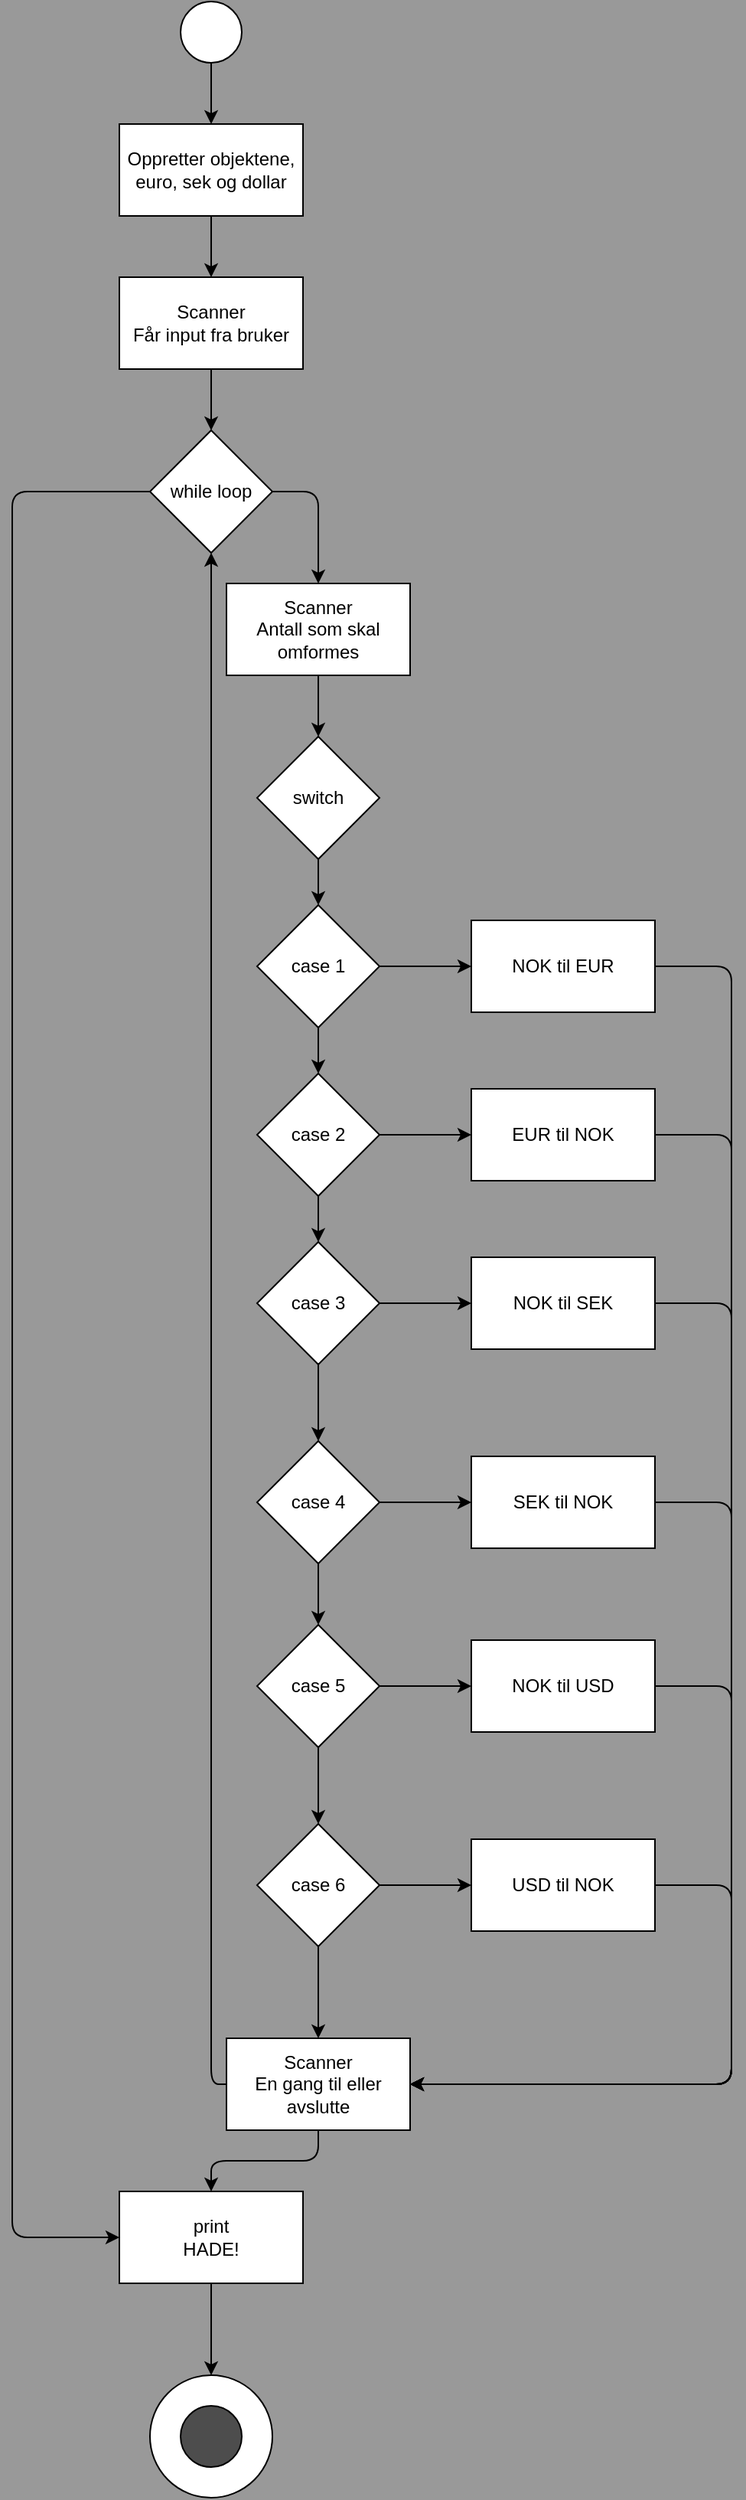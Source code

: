 <mxfile>
    <diagram id="y85FhXL_7GMkk85hQiuL" name="Page-1">
        <mxGraphModel dx="1171" dy="483" grid="1" gridSize="10" guides="1" tooltips="1" connect="1" arrows="1" fold="1" page="1" pageScale="1" pageWidth="827" pageHeight="1169" background="#999999" math="0" shadow="0">
            <root>
                <mxCell id="0"/>
                <mxCell id="1" parent="0"/>
                <mxCell id="5" value="" style="edgeStyle=none;html=1;" edge="1" parent="1" source="2" target="4">
                    <mxGeometry relative="1" as="geometry"/>
                </mxCell>
                <mxCell id="2" value="" style="ellipse;whiteSpace=wrap;html=1;" vertex="1" parent="1">
                    <mxGeometry x="380" y="10" width="40" height="40" as="geometry"/>
                </mxCell>
                <mxCell id="7" value="" style="edgeStyle=none;html=1;" edge="1" parent="1" source="4" target="6">
                    <mxGeometry relative="1" as="geometry"/>
                </mxCell>
                <mxCell id="4" value="Oppretter objektene, euro, sek og dollar" style="whiteSpace=wrap;html=1;" vertex="1" parent="1">
                    <mxGeometry x="340" y="90" width="120" height="60" as="geometry"/>
                </mxCell>
                <mxCell id="9" value="" style="edgeStyle=none;html=1;" edge="1" parent="1" source="6" target="8">
                    <mxGeometry relative="1" as="geometry"/>
                </mxCell>
                <mxCell id="6" value="Scanner&lt;br&gt;Får input fra bruker" style="whiteSpace=wrap;html=1;" vertex="1" parent="1">
                    <mxGeometry x="340" y="190" width="120" height="60" as="geometry"/>
                </mxCell>
                <mxCell id="12" style="edgeStyle=orthogonalEdgeStyle;html=1;exitX=1;exitY=0.5;exitDx=0;exitDy=0;entryX=0.5;entryY=0;entryDx=0;entryDy=0;" edge="1" parent="1" source="8" target="20">
                    <mxGeometry relative="1" as="geometry"/>
                </mxCell>
                <mxCell id="53" style="edgeStyle=orthogonalEdgeStyle;html=1;exitX=0;exitY=0.5;exitDx=0;exitDy=0;entryX=0;entryY=0.5;entryDx=0;entryDy=0;" edge="1" parent="1" source="8" target="50">
                    <mxGeometry relative="1" as="geometry">
                        <Array as="points">
                            <mxPoint x="270" y="330"/>
                            <mxPoint x="270" y="1470"/>
                        </Array>
                    </mxGeometry>
                </mxCell>
                <mxCell id="8" value="while loop" style="rhombus;whiteSpace=wrap;html=1;" vertex="1" parent="1">
                    <mxGeometry x="360" y="290" width="80" height="80" as="geometry"/>
                </mxCell>
                <mxCell id="14" value="" style="edgeStyle=orthogonalEdgeStyle;html=1;" edge="1" parent="1" source="11" target="13">
                    <mxGeometry relative="1" as="geometry"/>
                </mxCell>
                <mxCell id="11" value="switch" style="rhombus;whiteSpace=wrap;html=1;" vertex="1" parent="1">
                    <mxGeometry x="430" y="490" width="80" height="80" as="geometry"/>
                </mxCell>
                <mxCell id="17" value="" style="edgeStyle=orthogonalEdgeStyle;html=1;" edge="1" parent="1" source="13" target="16">
                    <mxGeometry relative="1" as="geometry"/>
                </mxCell>
                <mxCell id="23" value="" style="edgeStyle=orthogonalEdgeStyle;html=1;" edge="1" parent="1" source="13" target="22">
                    <mxGeometry relative="1" as="geometry"/>
                </mxCell>
                <mxCell id="13" value="case 1" style="rhombus;whiteSpace=wrap;html=1;" vertex="1" parent="1">
                    <mxGeometry x="430" y="600" width="80" height="80" as="geometry"/>
                </mxCell>
                <mxCell id="19" value="" style="edgeStyle=orthogonalEdgeStyle;html=1;" edge="1" parent="1" source="16" target="18">
                    <mxGeometry relative="1" as="geometry"/>
                </mxCell>
                <mxCell id="25" value="" style="edgeStyle=orthogonalEdgeStyle;html=1;" edge="1" parent="1" source="16" target="24">
                    <mxGeometry relative="1" as="geometry"/>
                </mxCell>
                <mxCell id="16" value="case 2" style="rhombus;whiteSpace=wrap;html=1;" vertex="1" parent="1">
                    <mxGeometry x="430" y="710" width="80" height="80" as="geometry"/>
                </mxCell>
                <mxCell id="27" value="" style="edgeStyle=orthogonalEdgeStyle;html=1;" edge="1" parent="1" source="18" target="26">
                    <mxGeometry relative="1" as="geometry"/>
                </mxCell>
                <mxCell id="29" value="" style="edgeStyle=orthogonalEdgeStyle;html=1;" edge="1" parent="1" source="18" target="28">
                    <mxGeometry relative="1" as="geometry"/>
                </mxCell>
                <mxCell id="18" value="case 3" style="rhombus;whiteSpace=wrap;html=1;" vertex="1" parent="1">
                    <mxGeometry x="430" y="820" width="80" height="80" as="geometry"/>
                </mxCell>
                <mxCell id="21" value="" style="edgeStyle=orthogonalEdgeStyle;html=1;" edge="1" parent="1" source="20" target="11">
                    <mxGeometry relative="1" as="geometry"/>
                </mxCell>
                <mxCell id="20" value="Scanner&lt;br&gt;Antall som skal omformes" style="whiteSpace=wrap;html=1;" vertex="1" parent="1">
                    <mxGeometry x="410" y="390" width="120" height="60" as="geometry"/>
                </mxCell>
                <mxCell id="44" style="edgeStyle=orthogonalEdgeStyle;html=1;exitX=1;exitY=0.5;exitDx=0;exitDy=0;" edge="1" parent="1" source="22">
                    <mxGeometry relative="1" as="geometry">
                        <mxPoint x="530" y="1370" as="targetPoint"/>
                        <Array as="points">
                            <mxPoint x="740" y="640"/>
                            <mxPoint x="740" y="1370"/>
                        </Array>
                    </mxGeometry>
                </mxCell>
                <mxCell id="22" value="NOK til EUR" style="whiteSpace=wrap;html=1;" vertex="1" parent="1">
                    <mxGeometry x="570" y="610" width="120" height="60" as="geometry"/>
                </mxCell>
                <mxCell id="45" style="edgeStyle=orthogonalEdgeStyle;html=1;exitX=1;exitY=0.5;exitDx=0;exitDy=0;entryX=1;entryY=0.5;entryDx=0;entryDy=0;" edge="1" parent="1" source="24" target="40">
                    <mxGeometry relative="1" as="geometry">
                        <Array as="points">
                            <mxPoint x="740" y="750"/>
                            <mxPoint x="740" y="1370"/>
                        </Array>
                    </mxGeometry>
                </mxCell>
                <mxCell id="24" value="EUR til NOK" style="whiteSpace=wrap;html=1;" vertex="1" parent="1">
                    <mxGeometry x="570" y="720" width="120" height="60" as="geometry"/>
                </mxCell>
                <mxCell id="46" style="edgeStyle=orthogonalEdgeStyle;html=1;exitX=1;exitY=0.5;exitDx=0;exitDy=0;entryX=1;entryY=0.5;entryDx=0;entryDy=0;" edge="1" parent="1" source="26" target="40">
                    <mxGeometry relative="1" as="geometry">
                        <Array as="points">
                            <mxPoint x="740" y="860"/>
                            <mxPoint x="740" y="1370"/>
                        </Array>
                    </mxGeometry>
                </mxCell>
                <mxCell id="26" value="NOK til SEK" style="whiteSpace=wrap;html=1;" vertex="1" parent="1">
                    <mxGeometry x="570" y="830" width="120" height="60" as="geometry"/>
                </mxCell>
                <mxCell id="31" value="" style="edgeStyle=orthogonalEdgeStyle;html=1;" edge="1" parent="1" source="28" target="30">
                    <mxGeometry relative="1" as="geometry"/>
                </mxCell>
                <mxCell id="33" value="" style="edgeStyle=orthogonalEdgeStyle;html=1;" edge="1" parent="1" source="28" target="32">
                    <mxGeometry relative="1" as="geometry"/>
                </mxCell>
                <mxCell id="28" value="case 4" style="rhombus;whiteSpace=wrap;html=1;" vertex="1" parent="1">
                    <mxGeometry x="430" y="950" width="80" height="80" as="geometry"/>
                </mxCell>
                <mxCell id="47" style="edgeStyle=orthogonalEdgeStyle;html=1;exitX=1;exitY=0.5;exitDx=0;exitDy=0;entryX=1;entryY=0.5;entryDx=0;entryDy=0;" edge="1" parent="1" source="30" target="40">
                    <mxGeometry relative="1" as="geometry">
                        <Array as="points">
                            <mxPoint x="740" y="990"/>
                            <mxPoint x="740" y="1370"/>
                        </Array>
                    </mxGeometry>
                </mxCell>
                <mxCell id="30" value="SEK til NOK" style="whiteSpace=wrap;html=1;" vertex="1" parent="1">
                    <mxGeometry x="570" y="960" width="120" height="60" as="geometry"/>
                </mxCell>
                <mxCell id="35" value="" style="edgeStyle=orthogonalEdgeStyle;html=1;" edge="1" parent="1" source="32" target="34">
                    <mxGeometry relative="1" as="geometry"/>
                </mxCell>
                <mxCell id="37" value="" style="edgeStyle=orthogonalEdgeStyle;html=1;" edge="1" parent="1" source="32" target="36">
                    <mxGeometry relative="1" as="geometry"/>
                </mxCell>
                <mxCell id="32" value="case 5" style="rhombus;whiteSpace=wrap;html=1;" vertex="1" parent="1">
                    <mxGeometry x="430" y="1070" width="80" height="80" as="geometry"/>
                </mxCell>
                <mxCell id="48" style="edgeStyle=orthogonalEdgeStyle;html=1;exitX=1;exitY=0.5;exitDx=0;exitDy=0;entryX=1;entryY=0.5;entryDx=0;entryDy=0;" edge="1" parent="1" source="34" target="40">
                    <mxGeometry relative="1" as="geometry">
                        <Array as="points">
                            <mxPoint x="740" y="1110"/>
                            <mxPoint x="740" y="1370"/>
                        </Array>
                    </mxGeometry>
                </mxCell>
                <mxCell id="34" value="NOK til USD" style="whiteSpace=wrap;html=1;" vertex="1" parent="1">
                    <mxGeometry x="570" y="1080" width="120" height="60" as="geometry"/>
                </mxCell>
                <mxCell id="39" value="" style="edgeStyle=orthogonalEdgeStyle;html=1;" edge="1" parent="1" source="36" target="38">
                    <mxGeometry relative="1" as="geometry"/>
                </mxCell>
                <mxCell id="41" value="" style="edgeStyle=orthogonalEdgeStyle;html=1;" edge="1" parent="1" source="36" target="40">
                    <mxGeometry relative="1" as="geometry"/>
                </mxCell>
                <mxCell id="36" value="case 6" style="rhombus;whiteSpace=wrap;html=1;" vertex="1" parent="1">
                    <mxGeometry x="430" y="1200" width="80" height="80" as="geometry"/>
                </mxCell>
                <mxCell id="43" style="edgeStyle=orthogonalEdgeStyle;html=1;exitX=1;exitY=0.5;exitDx=0;exitDy=0;entryX=1;entryY=0.5;entryDx=0;entryDy=0;" edge="1" parent="1" source="38" target="40">
                    <mxGeometry relative="1" as="geometry">
                        <Array as="points">
                            <mxPoint x="740" y="1240"/>
                            <mxPoint x="740" y="1370"/>
                        </Array>
                    </mxGeometry>
                </mxCell>
                <mxCell id="38" value="USD til NOK" style="whiteSpace=wrap;html=1;" vertex="1" parent="1">
                    <mxGeometry x="570" y="1210" width="120" height="60" as="geometry"/>
                </mxCell>
                <mxCell id="42" style="edgeStyle=orthogonalEdgeStyle;html=1;exitX=0;exitY=0.5;exitDx=0;exitDy=0;entryX=0.5;entryY=1;entryDx=0;entryDy=0;" edge="1" parent="1" source="40" target="8">
                    <mxGeometry relative="1" as="geometry"/>
                </mxCell>
                <mxCell id="52" style="edgeStyle=orthogonalEdgeStyle;html=1;exitX=0.5;exitY=1;exitDx=0;exitDy=0;entryX=0.5;entryY=0;entryDx=0;entryDy=0;" edge="1" parent="1" source="40" target="50">
                    <mxGeometry relative="1" as="geometry"/>
                </mxCell>
                <mxCell id="40" value="Scanner&lt;br&gt;En gang til eller avslutte" style="whiteSpace=wrap;html=1;" vertex="1" parent="1">
                    <mxGeometry x="410" y="1340" width="120" height="60" as="geometry"/>
                </mxCell>
                <mxCell id="49" value="" style="ellipse;whiteSpace=wrap;html=1;" vertex="1" parent="1">
                    <mxGeometry x="360" y="1560" width="80" height="80" as="geometry"/>
                </mxCell>
                <mxCell id="51" value="" style="edgeStyle=orthogonalEdgeStyle;html=1;" edge="1" parent="1" source="50" target="49">
                    <mxGeometry relative="1" as="geometry"/>
                </mxCell>
                <mxCell id="50" value="print&lt;br&gt;HADE!" style="whiteSpace=wrap;html=1;" vertex="1" parent="1">
                    <mxGeometry x="340" y="1440" width="120" height="60" as="geometry"/>
                </mxCell>
                <mxCell id="54" value="" style="ellipse;whiteSpace=wrap;html=1;fillColor=#4D4D4D;" vertex="1" parent="1">
                    <mxGeometry x="380" y="1580" width="40" height="40" as="geometry"/>
                </mxCell>
            </root>
        </mxGraphModel>
    </diagram>
</mxfile>